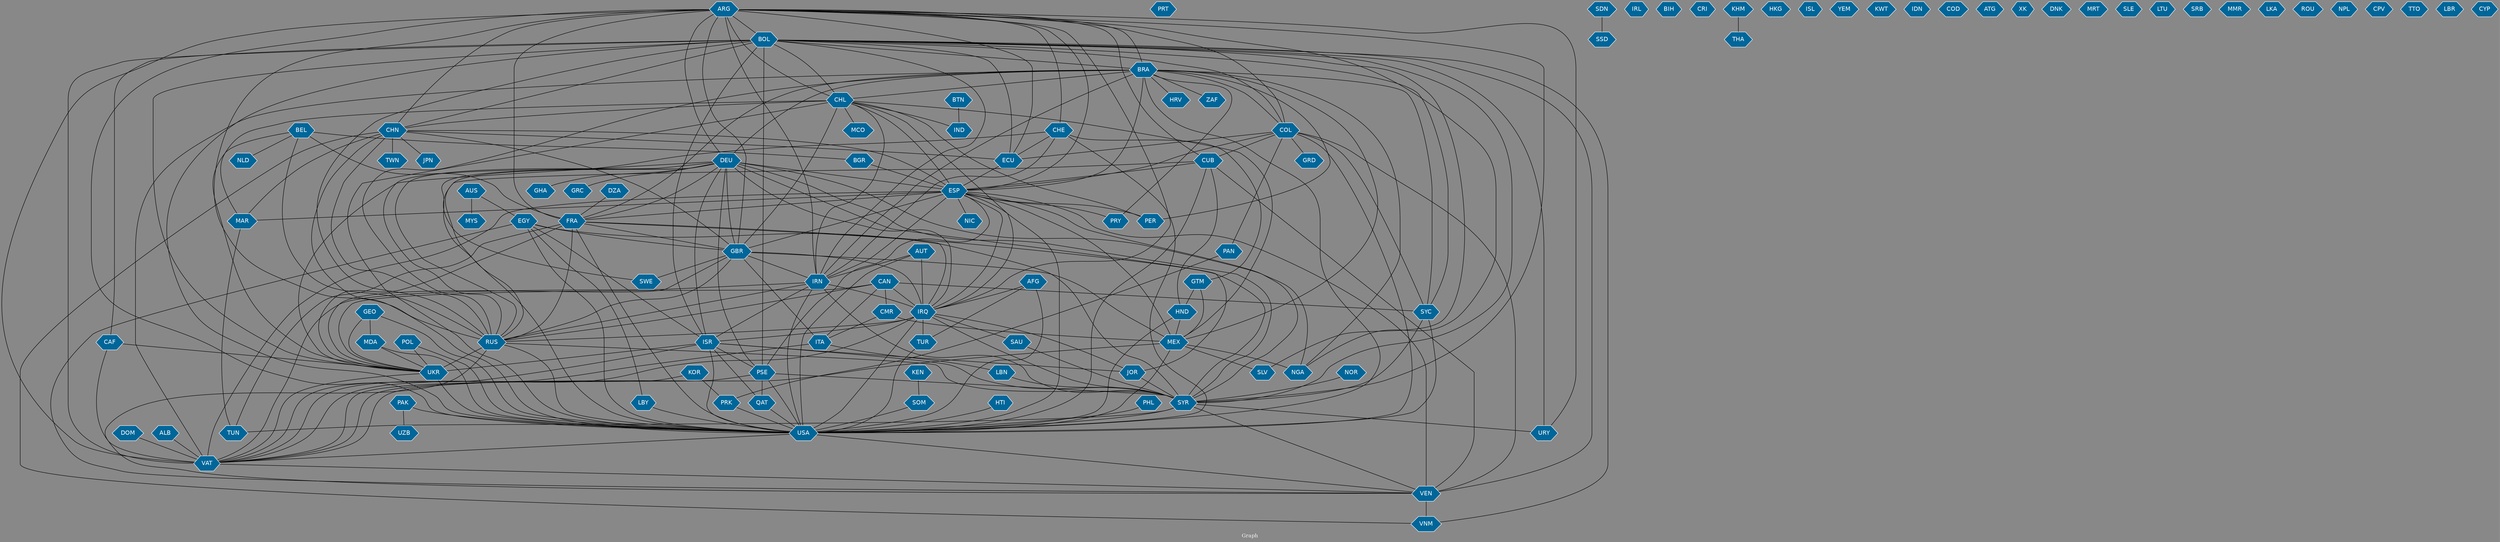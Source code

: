 // Countries together in item graph
graph {
	graph [bgcolor="#888888" fontcolor=white fontsize=12 label="Graph" outputorder=edgesfirst overlap=prism]
	node [color=white fillcolor="#006699" fontcolor=white fontname=Helvetica shape=hexagon style=filled]
	edge [arrowhead=open color=black fontcolor=white fontname=Courier fontsize=12]
		SYR [label=SYR]
		ISR [label=ISR]
		EGY [label=EGY]
		MEX [label=MEX]
		URY [label=URY]
		VEN [label=VEN]
		RUS [label=RUS]
		CUB [label=CUB]
		IRN [label=IRN]
		USA [label=USA]
		SLV [label=SLV]
		BRA [label=BRA]
		ESP [label=ESP]
		PRK [label=PRK]
		PAK [label=PAK]
		UKR [label=UKR]
		KOR [label=KOR]
		LBY [label=LBY]
		CHN [label=CHN]
		IRQ [label=IRQ]
		GTM [label=GTM]
		SWE [label=SWE]
		GBR [label=GBR]
		DEU [label=DEU]
		ECU [label=ECU]
		PRT [label=PRT]
		TUR [label=TUR]
		ARG [label=ARG]
		BOL [label=BOL]
		VAT [label=VAT]
		AFG [label=AFG]
		MAR [label=MAR]
		CHL [label=CHL]
		NGA [label=NGA]
		COL [label=COL]
		PSE [label=PSE]
		SDN [label=SDN]
		IRL [label=IRL]
		KEN [label=KEN]
		IND [label=IND]
		CHE [label=CHE]
		BIH [label=BIH]
		SYC [label=SYC]
		CMR [label=CMR]
		PAN [label=PAN]
		ITA [label=ITA]
		FRA [label=FRA]
		HTI [label=HTI]
		NIC [label=NIC]
		CRI [label=CRI]
		JPN [label=JPN]
		SOM [label=SOM]
		BEL [label=BEL]
		GHA [label=GHA]
		POL [label=POL]
		HND [label=HND]
		AUS [label=AUS]
		MYS [label=MYS]
		THA [label=THA]
		KHM [label=KHM]
		ZAF [label=ZAF]
		LBN [label=LBN]
		HKG [label=HKG]
		BGR [label=BGR]
		CAN [label=CAN]
		PER [label=PER]
		ISL [label=ISL]
		VNM [label=VNM]
		AUT [label=AUT]
		CAF [label=CAF]
		DZA [label=DZA]
		GRC [label=GRC]
		YEM [label=YEM]
		NOR [label=NOR]
		TUN [label=TUN]
		PRY [label=PRY]
		JOR [label=JOR]
		KWT [label=KWT]
		IDN [label=IDN]
		SSD [label=SSD]
		TWN [label=TWN]
		QAT [label=QAT]
		COD [label=COD]
		SAU [label=SAU]
		DOM [label=DOM]
		ATG [label=ATG]
		ALB [label=ALB]
		XK [label=XK]
		DNK [label=DNK]
		MRT [label=MRT]
		SLE [label=SLE]
		MDA [label=MDA]
		GEO [label=GEO]
		LTU [label=LTU]
		HRV [label=HRV]
		NLD [label=NLD]
		MCO [label=MCO]
		SRB [label=SRB]
		MMR [label=MMR]
		PHL [label=PHL]
		GRD [label=GRD]
		BTN [label=BTN]
		LKA [label=LKA]
		ROU [label=ROU]
		NPL [label=NPL]
		UZB [label=UZB]
		CPV [label=CPV]
		TTO [label=TTO]
		LBR [label=LBR]
		CYP [label=CYP]
			COL -- ESP [weight=1]
			COL -- ECU [weight=6]
			GBR -- IRN [weight=3]
			IRN -- RUS [weight=1]
			ESP -- PRY [weight=1]
			BGR -- ESP [weight=7]
			BRA -- HRV [weight=1]
			CHE -- RUS [weight=1]
			CAF -- UKR [weight=2]
			BRA -- VAT [weight=1]
			ARG -- USA [weight=7]
			BRA -- ESP [weight=1]
			ESP -- PSE [weight=1]
			ISR -- QAT [weight=1]
			DEU -- SWE [weight=1]
			MAR -- TUN [weight=1]
			ARG -- SYR [weight=1]
			CHL -- MCO [weight=1]
			IRQ -- ISR [weight=2]
			ARG -- CUB [weight=1]
			SDN -- SSD [weight=4]
			DEU -- GBR [weight=4]
			ARG -- ESP [weight=2]
			ARG -- ECU [weight=2]
			BRA -- USA [weight=2]
			CAN -- RUS [weight=1]
			ARG -- VAT [weight=1]
			KOR -- VAT [weight=1]
			CHE -- USA [weight=1]
			BEL -- BGR [weight=1]
			PSE -- VAT [weight=12]
			BRA -- ZAF [weight=1]
			EGY -- SYR [weight=1]
			FRA -- GBR [weight=1]
			BOL -- URY [weight=2]
			SYC -- USA [weight=2]
			IRN -- ISR [weight=2]
			BEL -- FRA [weight=6]
			BRA -- PRY [weight=1]
			LBY -- USA [weight=3]
			ESP -- IRN [weight=2]
			ARG -- DEU [weight=2]
			CHL -- IRN [weight=2]
			CHL -- MAR [weight=1]
			ISR -- UKR [weight=1]
			DEU -- GRC [weight=1]
			DEU -- JOR [weight=1]
			BOL -- SLV [weight=1]
			AUT -- IRN [weight=1]
			ARG -- URY [weight=5]
			CHN -- ESP [weight=3]
			CAN -- CMR [weight=1]
			PRK -- USA [weight=3]
			GBR -- MEX [weight=1]
			BOL -- VNM [weight=1]
			ARG -- CHN [weight=2]
			DEU -- ESP [weight=2]
			BOL -- ECU [weight=2]
			ESP -- MEX [weight=3]
			CUB -- RUS [weight=1]
			TUR -- USA [weight=1]
			CMR -- MEX [weight=3]
			KOR -- PRK [weight=6]
			AUS -- EGY [weight=1]
			DEU -- RUS [weight=9]
			COL -- CUB [weight=1]
			BRA -- MEX [weight=4]
			CHN -- USA [weight=5]
			BOL -- COL [weight=15]
			AUT -- IRQ [weight=1]
			HND -- MEX [weight=1]
			EGY -- USA [weight=4]
			QAT -- USA [weight=3]
			EGY -- VEN [weight=1]
			BRA -- RUS [weight=1]
			MDA -- USA [weight=1]
			RUS -- SYR [weight=2]
			EGY -- ISR [weight=1]
			DEU -- SYR [weight=1]
			SYR -- URY [weight=4]
			ARG -- IRN [weight=1]
			ARG -- COL [weight=1]
			JOR -- SYR [weight=1]
			SAU -- SYR [weight=1]
			DEU -- GHA [weight=1]
			CHN -- TWN [weight=2]
			NOR -- SYR [weight=1]
			ISR -- VAT [weight=7]
			COL -- VEN [weight=10]
			ITA -- LBN [weight=1]
			IRQ -- RUS [weight=5]
			BEL -- RUS [weight=2]
			CAN -- ITA [weight=1]
			CHL -- CHN [weight=1]
			RUS -- USA [weight=31]
			CHL -- ESP [weight=1]
			CHN -- JPN [weight=1]
			EGY -- GBR [weight=1]
			ARG -- FRA [weight=4]
			LBN -- SYR [weight=6]
			UKR -- USA [weight=27]
			PSE -- USA [weight=1]
			BOL -- USA [weight=1]
			IRQ -- SAU [weight=2]
			IRQ -- SYR [weight=25]
			ESP -- SYR [weight=1]
			CHN -- MAR [weight=1]
			ISR -- USA [weight=1]
			MEX -- NGA [weight=1]
			ECU -- ESP [weight=1]
			CHL -- GBR [weight=1]
			GBR -- RUS [weight=5]
			GEO -- MDA [weight=2]
			KEN -- SOM [weight=2]
			IRN -- SYR [weight=1]
			CHL -- USA [weight=9]
			PSE -- QAT [weight=1]
			ESP -- VAT [weight=16]
			POL -- USA [weight=2]
			GBR -- IRQ [weight=3]
			CUB -- HND [weight=2]
			CHL -- MEX [weight=1]
			IRN -- VAT [weight=1]
			ESP -- PER [weight=1]
			FRA -- USA [weight=7]
			DEU -- FRA [weight=6]
			ISR -- PSE [weight=48]
			HND -- USA [weight=4]
			PHL -- USA [weight=1]
			CHE -- GTM [weight=1]
			PAK -- USA [weight=1]
			BOL -- SYC [weight=1]
			BOL -- CAF [weight=1]
			UKR -- VAT [weight=4]
			IRN -- IRQ [weight=25]
			BOL -- IRN [weight=2]
			ALB -- VAT [weight=3]
			BRA -- NGA [weight=1]
			AUT -- USA [weight=1]
			HTI -- USA [weight=1]
			CHL -- IRQ [weight=1]
			BOL -- CHN [weight=3]
			ESP -- FRA [weight=5]
			CHL -- PER [weight=6]
			BRA -- CHL [weight=10]
			GBR -- SWE [weight=1]
			PAK -- UZB [weight=1]
			CAN -- SYC [weight=1]
			BOL -- VEN [weight=1]
			ARG -- BOL [weight=3]
			ESP -- VEN [weight=7]
			COL -- SYC [weight=2]
			GEO -- USA [weight=1]
			KHM -- THA [weight=3]
			BTN -- IND [weight=1]
			BOL -- ISR [weight=6]
			CHE -- IRN [weight=3]
			DEU -- IRQ [weight=2]
			MDA -- UKR [weight=2]
			VAT -- VEN [weight=1]
			FRA -- SYR [weight=2]
			MEX -- USA [weight=4]
			DEU -- PSE [weight=1]
			ARG -- NGA [weight=3]
			ARG -- CHL [weight=1]
			IRQ -- JOR [weight=2]
			SOM -- USA [weight=1]
			AFG -- IRQ [weight=2]
			CHL -- IND [weight=1]
			RUS -- UKR [weight=202]
			CHN -- VNM [weight=1]
			GTM -- MEX [weight=1]
			FRA -- RUS [weight=11]
			IRN -- USA [weight=11]
			GEO -- UKR [weight=1]
			ARG -- IRQ [weight=1]
			VEN -- VNM [weight=1]
			DZA -- FRA [weight=1]
			ESP -- GBR [weight=2]
			BOL -- RUS [weight=6]
			BRA -- SYC [weight=1]
			MEX -- VAT [weight=6]
			EGY -- LBY [weight=1]
			ESP -- USA [weight=3]
			DEU -- NGA [weight=1]
			AFG -- USA [weight=8]
			BEL -- UKR [weight=1]
			DEU -- ISR [weight=1]
			CMR -- ITA [weight=1]
			BOL -- SYR [weight=1]
			CUB -- VEN [weight=2]
			BOL -- UKR [weight=7]
			ISR -- JOR [weight=1]
			ARG -- CHE [weight=1]
			SYR -- USA [weight=10]
			DEU -- UKR [weight=15]
			CAF -- VAT [weight=2]
			RUS -- VEN [weight=1]
			BRA -- FRA [weight=1]
			MEX -- SLV [weight=1]
			BOL -- BRA [weight=1]
			BOL -- VAT [weight=21]
			SYR -- TUN [weight=1]
			ISR -- SYR [weight=6]
			CHN -- GBR [weight=1]
			IRQ -- USA [weight=62]
			CAN -- UKR [weight=1]
			PSE -- SYR [weight=1]
			GBR -- ITA [weight=1]
			SYC -- SYR [weight=1]
			ARG -- BRA [weight=2]
			FRA -- IRQ [weight=2]
			BRA -- PER [weight=2]
			GTM -- HND [weight=1]
			BRA -- COL [weight=2]
			BRA -- IRN [weight=1]
			ARG -- GBR [weight=5]
			COL -- PAN [weight=1]
			DOM -- VAT [weight=2]
			ESP -- NIC [weight=1]
			GBR -- UKR [weight=5]
			AFG -- TUR [weight=1]
			USA -- VAT [weight=1]
			ITA -- VAT [weight=3]
			CHN -- ECU [weight=1]
			CHE -- ECU [weight=1]
			DEU -- USA [weight=9]
			SYR -- VEN [weight=1]
			USA -- VEN [weight=6]
			CUB -- USA [weight=13]
			BOL -- PSE [weight=8]
			CHN -- RUS [weight=1]
			ESP -- IRQ [weight=2]
			COL -- USA [weight=2]
			ESP -- MAR [weight=2]
			POL -- UKR [weight=1]
			BOL -- CHL [weight=11]
			COL -- GRD [weight=1]
			CAN -- IRQ [weight=2]
			PAN -- PRK [weight=1]
			ARG -- RUS [weight=1]
			BEL -- NLD [weight=1]
			IRQ -- TUR [weight=10]
			FRA -- UKR [weight=8]
			FRA -- TUN [weight=1]
			IRQ -- VAT [weight=5]
			CUB -- ESP [weight=2]
			BRA -- DEU [weight=3]
			AUS -- MYS [weight=1]
}